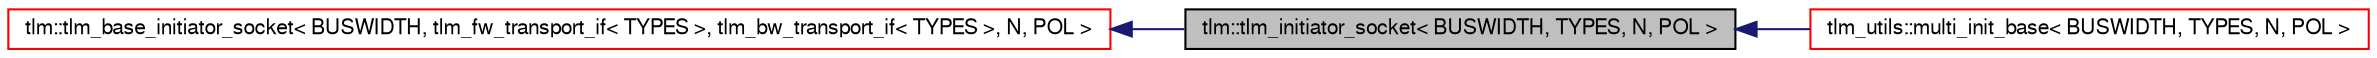 digraph G
{
  edge [fontname="FreeSans",fontsize="10",labelfontname="FreeSans",labelfontsize="10"];
  node [fontname="FreeSans",fontsize="10",shape=record];
  rankdir=LR;
  Node1 [label="tlm::tlm_initiator_socket\< BUSWIDTH, TYPES, N, POL \>",height=0.2,width=0.4,color="black", fillcolor="grey75", style="filled" fontcolor="black"];
  Node2 -> Node1 [dir=back,color="midnightblue",fontsize="10",style="solid",fontname="FreeSans"];
  Node2 [label="tlm::tlm_base_initiator_socket\< BUSWIDTH, tlm_fw_transport_if\< TYPES \>, tlm_bw_transport_if\< TYPES \>, N, POL \>",height=0.2,width=0.4,color="red", fillcolor="white", style="filled",URL="$a00056.html"];
  Node1 -> Node3 [dir=back,color="midnightblue",fontsize="10",style="solid",fontname="FreeSans"];
  Node3 [label="tlm_utils::multi_init_base\< BUSWIDTH, TYPES, N, POL \>",height=0.2,width=0.4,color="red", fillcolor="white", style="filled",URL="$a00014.html"];
}
